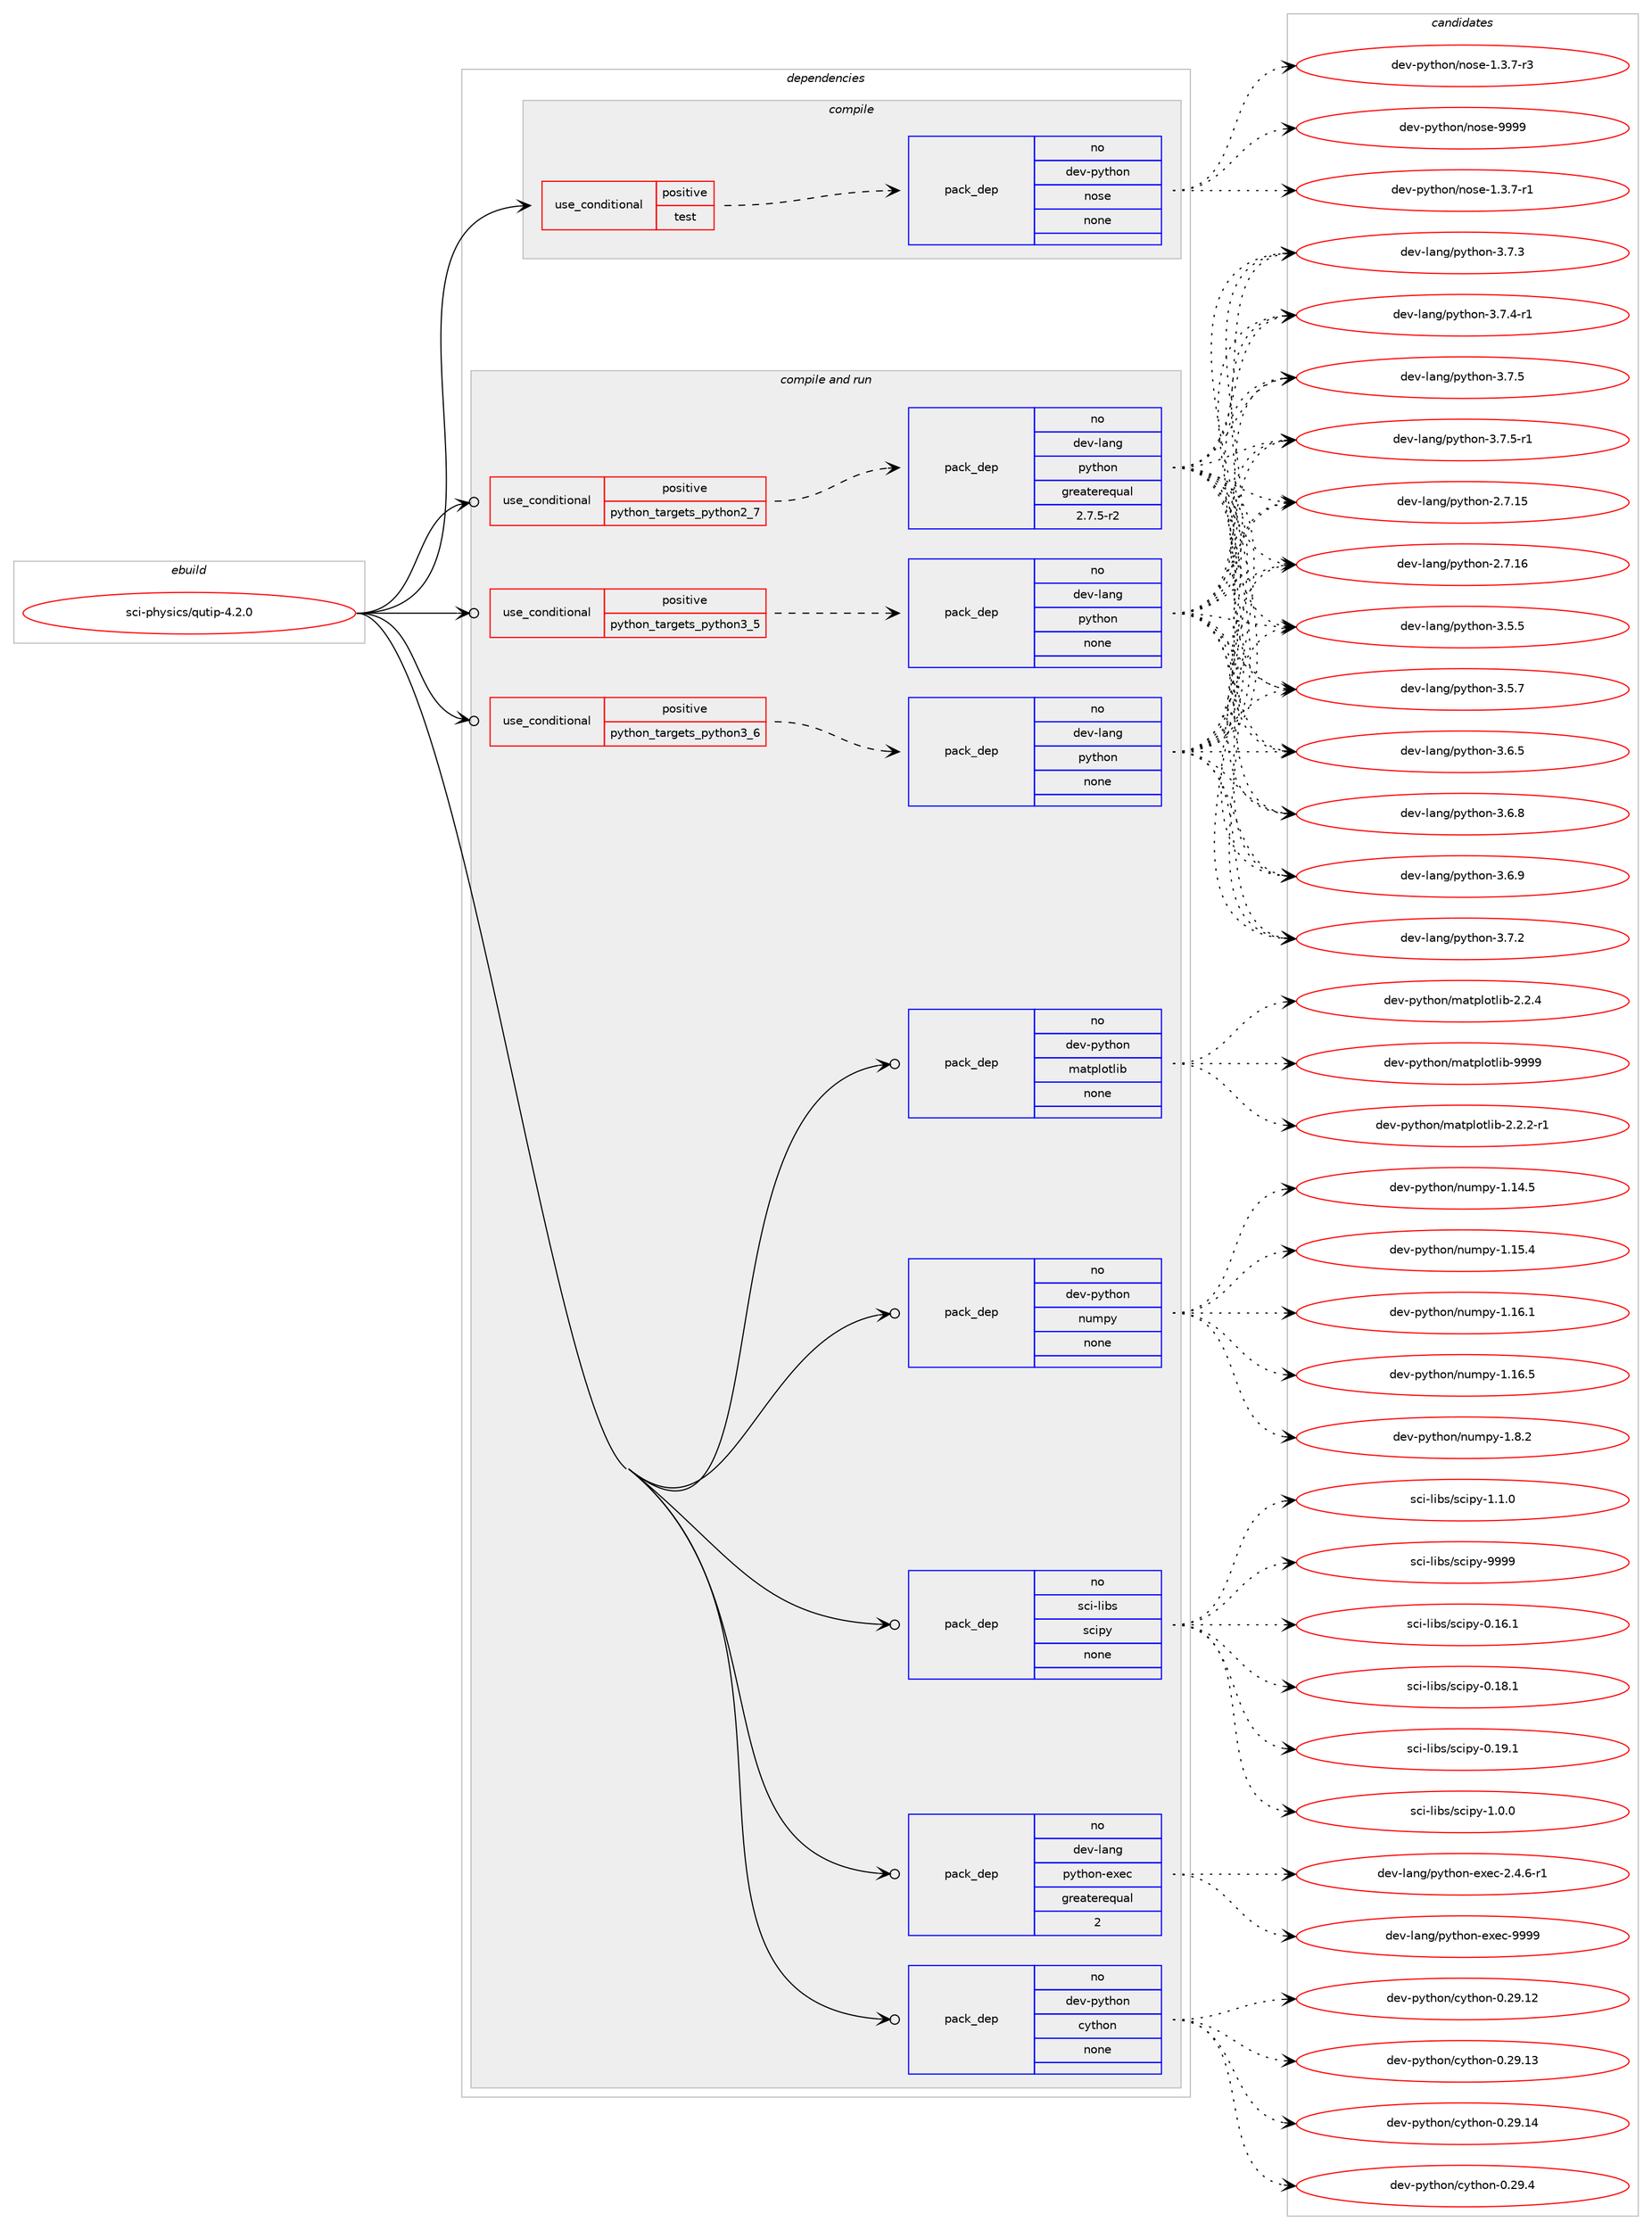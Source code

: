 digraph prolog {

# *************
# Graph options
# *************

newrank=true;
concentrate=true;
compound=true;
graph [rankdir=LR,fontname=Helvetica,fontsize=10,ranksep=1.5];#, ranksep=2.5, nodesep=0.2];
edge  [arrowhead=vee];
node  [fontname=Helvetica,fontsize=10];

# **********
# The ebuild
# **********

subgraph cluster_leftcol {
color=gray;
rank=same;
label=<<i>ebuild</i>>;
id [label="sci-physics/qutip-4.2.0", color=red, width=4, href="../sci-physics/qutip-4.2.0.svg"];
}

# ****************
# The dependencies
# ****************

subgraph cluster_midcol {
color=gray;
label=<<i>dependencies</i>>;
subgraph cluster_compile {
fillcolor="#eeeeee";
style=filled;
label=<<i>compile</i>>;
subgraph cond209743 {
dependency864025 [label=<<TABLE BORDER="0" CELLBORDER="1" CELLSPACING="0" CELLPADDING="4"><TR><TD ROWSPAN="3" CELLPADDING="10">use_conditional</TD></TR><TR><TD>positive</TD></TR><TR><TD>test</TD></TR></TABLE>>, shape=none, color=red];
subgraph pack639011 {
dependency864026 [label=<<TABLE BORDER="0" CELLBORDER="1" CELLSPACING="0" CELLPADDING="4" WIDTH="220"><TR><TD ROWSPAN="6" CELLPADDING="30">pack_dep</TD></TR><TR><TD WIDTH="110">no</TD></TR><TR><TD>dev-python</TD></TR><TR><TD>nose</TD></TR><TR><TD>none</TD></TR><TR><TD></TD></TR></TABLE>>, shape=none, color=blue];
}
dependency864025:e -> dependency864026:w [weight=20,style="dashed",arrowhead="vee"];
}
id:e -> dependency864025:w [weight=20,style="solid",arrowhead="vee"];
}
subgraph cluster_compileandrun {
fillcolor="#eeeeee";
style=filled;
label=<<i>compile and run</i>>;
subgraph cond209744 {
dependency864027 [label=<<TABLE BORDER="0" CELLBORDER="1" CELLSPACING="0" CELLPADDING="4"><TR><TD ROWSPAN="3" CELLPADDING="10">use_conditional</TD></TR><TR><TD>positive</TD></TR><TR><TD>python_targets_python2_7</TD></TR></TABLE>>, shape=none, color=red];
subgraph pack639012 {
dependency864028 [label=<<TABLE BORDER="0" CELLBORDER="1" CELLSPACING="0" CELLPADDING="4" WIDTH="220"><TR><TD ROWSPAN="6" CELLPADDING="30">pack_dep</TD></TR><TR><TD WIDTH="110">no</TD></TR><TR><TD>dev-lang</TD></TR><TR><TD>python</TD></TR><TR><TD>greaterequal</TD></TR><TR><TD>2.7.5-r2</TD></TR></TABLE>>, shape=none, color=blue];
}
dependency864027:e -> dependency864028:w [weight=20,style="dashed",arrowhead="vee"];
}
id:e -> dependency864027:w [weight=20,style="solid",arrowhead="odotvee"];
subgraph cond209745 {
dependency864029 [label=<<TABLE BORDER="0" CELLBORDER="1" CELLSPACING="0" CELLPADDING="4"><TR><TD ROWSPAN="3" CELLPADDING="10">use_conditional</TD></TR><TR><TD>positive</TD></TR><TR><TD>python_targets_python3_5</TD></TR></TABLE>>, shape=none, color=red];
subgraph pack639013 {
dependency864030 [label=<<TABLE BORDER="0" CELLBORDER="1" CELLSPACING="0" CELLPADDING="4" WIDTH="220"><TR><TD ROWSPAN="6" CELLPADDING="30">pack_dep</TD></TR><TR><TD WIDTH="110">no</TD></TR><TR><TD>dev-lang</TD></TR><TR><TD>python</TD></TR><TR><TD>none</TD></TR><TR><TD></TD></TR></TABLE>>, shape=none, color=blue];
}
dependency864029:e -> dependency864030:w [weight=20,style="dashed",arrowhead="vee"];
}
id:e -> dependency864029:w [weight=20,style="solid",arrowhead="odotvee"];
subgraph cond209746 {
dependency864031 [label=<<TABLE BORDER="0" CELLBORDER="1" CELLSPACING="0" CELLPADDING="4"><TR><TD ROWSPAN="3" CELLPADDING="10">use_conditional</TD></TR><TR><TD>positive</TD></TR><TR><TD>python_targets_python3_6</TD></TR></TABLE>>, shape=none, color=red];
subgraph pack639014 {
dependency864032 [label=<<TABLE BORDER="0" CELLBORDER="1" CELLSPACING="0" CELLPADDING="4" WIDTH="220"><TR><TD ROWSPAN="6" CELLPADDING="30">pack_dep</TD></TR><TR><TD WIDTH="110">no</TD></TR><TR><TD>dev-lang</TD></TR><TR><TD>python</TD></TR><TR><TD>none</TD></TR><TR><TD></TD></TR></TABLE>>, shape=none, color=blue];
}
dependency864031:e -> dependency864032:w [weight=20,style="dashed",arrowhead="vee"];
}
id:e -> dependency864031:w [weight=20,style="solid",arrowhead="odotvee"];
subgraph pack639015 {
dependency864033 [label=<<TABLE BORDER="0" CELLBORDER="1" CELLSPACING="0" CELLPADDING="4" WIDTH="220"><TR><TD ROWSPAN="6" CELLPADDING="30">pack_dep</TD></TR><TR><TD WIDTH="110">no</TD></TR><TR><TD>dev-lang</TD></TR><TR><TD>python-exec</TD></TR><TR><TD>greaterequal</TD></TR><TR><TD>2</TD></TR></TABLE>>, shape=none, color=blue];
}
id:e -> dependency864033:w [weight=20,style="solid",arrowhead="odotvee"];
subgraph pack639016 {
dependency864034 [label=<<TABLE BORDER="0" CELLBORDER="1" CELLSPACING="0" CELLPADDING="4" WIDTH="220"><TR><TD ROWSPAN="6" CELLPADDING="30">pack_dep</TD></TR><TR><TD WIDTH="110">no</TD></TR><TR><TD>dev-python</TD></TR><TR><TD>cython</TD></TR><TR><TD>none</TD></TR><TR><TD></TD></TR></TABLE>>, shape=none, color=blue];
}
id:e -> dependency864034:w [weight=20,style="solid",arrowhead="odotvee"];
subgraph pack639017 {
dependency864035 [label=<<TABLE BORDER="0" CELLBORDER="1" CELLSPACING="0" CELLPADDING="4" WIDTH="220"><TR><TD ROWSPAN="6" CELLPADDING="30">pack_dep</TD></TR><TR><TD WIDTH="110">no</TD></TR><TR><TD>dev-python</TD></TR><TR><TD>matplotlib</TD></TR><TR><TD>none</TD></TR><TR><TD></TD></TR></TABLE>>, shape=none, color=blue];
}
id:e -> dependency864035:w [weight=20,style="solid",arrowhead="odotvee"];
subgraph pack639018 {
dependency864036 [label=<<TABLE BORDER="0" CELLBORDER="1" CELLSPACING="0" CELLPADDING="4" WIDTH="220"><TR><TD ROWSPAN="6" CELLPADDING="30">pack_dep</TD></TR><TR><TD WIDTH="110">no</TD></TR><TR><TD>dev-python</TD></TR><TR><TD>numpy</TD></TR><TR><TD>none</TD></TR><TR><TD></TD></TR></TABLE>>, shape=none, color=blue];
}
id:e -> dependency864036:w [weight=20,style="solid",arrowhead="odotvee"];
subgraph pack639019 {
dependency864037 [label=<<TABLE BORDER="0" CELLBORDER="1" CELLSPACING="0" CELLPADDING="4" WIDTH="220"><TR><TD ROWSPAN="6" CELLPADDING="30">pack_dep</TD></TR><TR><TD WIDTH="110">no</TD></TR><TR><TD>sci-libs</TD></TR><TR><TD>scipy</TD></TR><TR><TD>none</TD></TR><TR><TD></TD></TR></TABLE>>, shape=none, color=blue];
}
id:e -> dependency864037:w [weight=20,style="solid",arrowhead="odotvee"];
}
subgraph cluster_run {
fillcolor="#eeeeee";
style=filled;
label=<<i>run</i>>;
}
}

# **************
# The candidates
# **************

subgraph cluster_choices {
rank=same;
color=gray;
label=<<i>candidates</i>>;

subgraph choice639011 {
color=black;
nodesep=1;
choice10010111845112121116104111110471101111151014549465146554511449 [label="dev-python/nose-1.3.7-r1", color=red, width=4,href="../dev-python/nose-1.3.7-r1.svg"];
choice10010111845112121116104111110471101111151014549465146554511451 [label="dev-python/nose-1.3.7-r3", color=red, width=4,href="../dev-python/nose-1.3.7-r3.svg"];
choice10010111845112121116104111110471101111151014557575757 [label="dev-python/nose-9999", color=red, width=4,href="../dev-python/nose-9999.svg"];
dependency864026:e -> choice10010111845112121116104111110471101111151014549465146554511449:w [style=dotted,weight="100"];
dependency864026:e -> choice10010111845112121116104111110471101111151014549465146554511451:w [style=dotted,weight="100"];
dependency864026:e -> choice10010111845112121116104111110471101111151014557575757:w [style=dotted,weight="100"];
}
subgraph choice639012 {
color=black;
nodesep=1;
choice10010111845108971101034711212111610411111045504655464953 [label="dev-lang/python-2.7.15", color=red, width=4,href="../dev-lang/python-2.7.15.svg"];
choice10010111845108971101034711212111610411111045504655464954 [label="dev-lang/python-2.7.16", color=red, width=4,href="../dev-lang/python-2.7.16.svg"];
choice100101118451089711010347112121116104111110455146534653 [label="dev-lang/python-3.5.5", color=red, width=4,href="../dev-lang/python-3.5.5.svg"];
choice100101118451089711010347112121116104111110455146534655 [label="dev-lang/python-3.5.7", color=red, width=4,href="../dev-lang/python-3.5.7.svg"];
choice100101118451089711010347112121116104111110455146544653 [label="dev-lang/python-3.6.5", color=red, width=4,href="../dev-lang/python-3.6.5.svg"];
choice100101118451089711010347112121116104111110455146544656 [label="dev-lang/python-3.6.8", color=red, width=4,href="../dev-lang/python-3.6.8.svg"];
choice100101118451089711010347112121116104111110455146544657 [label="dev-lang/python-3.6.9", color=red, width=4,href="../dev-lang/python-3.6.9.svg"];
choice100101118451089711010347112121116104111110455146554650 [label="dev-lang/python-3.7.2", color=red, width=4,href="../dev-lang/python-3.7.2.svg"];
choice100101118451089711010347112121116104111110455146554651 [label="dev-lang/python-3.7.3", color=red, width=4,href="../dev-lang/python-3.7.3.svg"];
choice1001011184510897110103471121211161041111104551465546524511449 [label="dev-lang/python-3.7.4-r1", color=red, width=4,href="../dev-lang/python-3.7.4-r1.svg"];
choice100101118451089711010347112121116104111110455146554653 [label="dev-lang/python-3.7.5", color=red, width=4,href="../dev-lang/python-3.7.5.svg"];
choice1001011184510897110103471121211161041111104551465546534511449 [label="dev-lang/python-3.7.5-r1", color=red, width=4,href="../dev-lang/python-3.7.5-r1.svg"];
dependency864028:e -> choice10010111845108971101034711212111610411111045504655464953:w [style=dotted,weight="100"];
dependency864028:e -> choice10010111845108971101034711212111610411111045504655464954:w [style=dotted,weight="100"];
dependency864028:e -> choice100101118451089711010347112121116104111110455146534653:w [style=dotted,weight="100"];
dependency864028:e -> choice100101118451089711010347112121116104111110455146534655:w [style=dotted,weight="100"];
dependency864028:e -> choice100101118451089711010347112121116104111110455146544653:w [style=dotted,weight="100"];
dependency864028:e -> choice100101118451089711010347112121116104111110455146544656:w [style=dotted,weight="100"];
dependency864028:e -> choice100101118451089711010347112121116104111110455146544657:w [style=dotted,weight="100"];
dependency864028:e -> choice100101118451089711010347112121116104111110455146554650:w [style=dotted,weight="100"];
dependency864028:e -> choice100101118451089711010347112121116104111110455146554651:w [style=dotted,weight="100"];
dependency864028:e -> choice1001011184510897110103471121211161041111104551465546524511449:w [style=dotted,weight="100"];
dependency864028:e -> choice100101118451089711010347112121116104111110455146554653:w [style=dotted,weight="100"];
dependency864028:e -> choice1001011184510897110103471121211161041111104551465546534511449:w [style=dotted,weight="100"];
}
subgraph choice639013 {
color=black;
nodesep=1;
choice10010111845108971101034711212111610411111045504655464953 [label="dev-lang/python-2.7.15", color=red, width=4,href="../dev-lang/python-2.7.15.svg"];
choice10010111845108971101034711212111610411111045504655464954 [label="dev-lang/python-2.7.16", color=red, width=4,href="../dev-lang/python-2.7.16.svg"];
choice100101118451089711010347112121116104111110455146534653 [label="dev-lang/python-3.5.5", color=red, width=4,href="../dev-lang/python-3.5.5.svg"];
choice100101118451089711010347112121116104111110455146534655 [label="dev-lang/python-3.5.7", color=red, width=4,href="../dev-lang/python-3.5.7.svg"];
choice100101118451089711010347112121116104111110455146544653 [label="dev-lang/python-3.6.5", color=red, width=4,href="../dev-lang/python-3.6.5.svg"];
choice100101118451089711010347112121116104111110455146544656 [label="dev-lang/python-3.6.8", color=red, width=4,href="../dev-lang/python-3.6.8.svg"];
choice100101118451089711010347112121116104111110455146544657 [label="dev-lang/python-3.6.9", color=red, width=4,href="../dev-lang/python-3.6.9.svg"];
choice100101118451089711010347112121116104111110455146554650 [label="dev-lang/python-3.7.2", color=red, width=4,href="../dev-lang/python-3.7.2.svg"];
choice100101118451089711010347112121116104111110455146554651 [label="dev-lang/python-3.7.3", color=red, width=4,href="../dev-lang/python-3.7.3.svg"];
choice1001011184510897110103471121211161041111104551465546524511449 [label="dev-lang/python-3.7.4-r1", color=red, width=4,href="../dev-lang/python-3.7.4-r1.svg"];
choice100101118451089711010347112121116104111110455146554653 [label="dev-lang/python-3.7.5", color=red, width=4,href="../dev-lang/python-3.7.5.svg"];
choice1001011184510897110103471121211161041111104551465546534511449 [label="dev-lang/python-3.7.5-r1", color=red, width=4,href="../dev-lang/python-3.7.5-r1.svg"];
dependency864030:e -> choice10010111845108971101034711212111610411111045504655464953:w [style=dotted,weight="100"];
dependency864030:e -> choice10010111845108971101034711212111610411111045504655464954:w [style=dotted,weight="100"];
dependency864030:e -> choice100101118451089711010347112121116104111110455146534653:w [style=dotted,weight="100"];
dependency864030:e -> choice100101118451089711010347112121116104111110455146534655:w [style=dotted,weight="100"];
dependency864030:e -> choice100101118451089711010347112121116104111110455146544653:w [style=dotted,weight="100"];
dependency864030:e -> choice100101118451089711010347112121116104111110455146544656:w [style=dotted,weight="100"];
dependency864030:e -> choice100101118451089711010347112121116104111110455146544657:w [style=dotted,weight="100"];
dependency864030:e -> choice100101118451089711010347112121116104111110455146554650:w [style=dotted,weight="100"];
dependency864030:e -> choice100101118451089711010347112121116104111110455146554651:w [style=dotted,weight="100"];
dependency864030:e -> choice1001011184510897110103471121211161041111104551465546524511449:w [style=dotted,weight="100"];
dependency864030:e -> choice100101118451089711010347112121116104111110455146554653:w [style=dotted,weight="100"];
dependency864030:e -> choice1001011184510897110103471121211161041111104551465546534511449:w [style=dotted,weight="100"];
}
subgraph choice639014 {
color=black;
nodesep=1;
choice10010111845108971101034711212111610411111045504655464953 [label="dev-lang/python-2.7.15", color=red, width=4,href="../dev-lang/python-2.7.15.svg"];
choice10010111845108971101034711212111610411111045504655464954 [label="dev-lang/python-2.7.16", color=red, width=4,href="../dev-lang/python-2.7.16.svg"];
choice100101118451089711010347112121116104111110455146534653 [label="dev-lang/python-3.5.5", color=red, width=4,href="../dev-lang/python-3.5.5.svg"];
choice100101118451089711010347112121116104111110455146534655 [label="dev-lang/python-3.5.7", color=red, width=4,href="../dev-lang/python-3.5.7.svg"];
choice100101118451089711010347112121116104111110455146544653 [label="dev-lang/python-3.6.5", color=red, width=4,href="../dev-lang/python-3.6.5.svg"];
choice100101118451089711010347112121116104111110455146544656 [label="dev-lang/python-3.6.8", color=red, width=4,href="../dev-lang/python-3.6.8.svg"];
choice100101118451089711010347112121116104111110455146544657 [label="dev-lang/python-3.6.9", color=red, width=4,href="../dev-lang/python-3.6.9.svg"];
choice100101118451089711010347112121116104111110455146554650 [label="dev-lang/python-3.7.2", color=red, width=4,href="../dev-lang/python-3.7.2.svg"];
choice100101118451089711010347112121116104111110455146554651 [label="dev-lang/python-3.7.3", color=red, width=4,href="../dev-lang/python-3.7.3.svg"];
choice1001011184510897110103471121211161041111104551465546524511449 [label="dev-lang/python-3.7.4-r1", color=red, width=4,href="../dev-lang/python-3.7.4-r1.svg"];
choice100101118451089711010347112121116104111110455146554653 [label="dev-lang/python-3.7.5", color=red, width=4,href="../dev-lang/python-3.7.5.svg"];
choice1001011184510897110103471121211161041111104551465546534511449 [label="dev-lang/python-3.7.5-r1", color=red, width=4,href="../dev-lang/python-3.7.5-r1.svg"];
dependency864032:e -> choice10010111845108971101034711212111610411111045504655464953:w [style=dotted,weight="100"];
dependency864032:e -> choice10010111845108971101034711212111610411111045504655464954:w [style=dotted,weight="100"];
dependency864032:e -> choice100101118451089711010347112121116104111110455146534653:w [style=dotted,weight="100"];
dependency864032:e -> choice100101118451089711010347112121116104111110455146534655:w [style=dotted,weight="100"];
dependency864032:e -> choice100101118451089711010347112121116104111110455146544653:w [style=dotted,weight="100"];
dependency864032:e -> choice100101118451089711010347112121116104111110455146544656:w [style=dotted,weight="100"];
dependency864032:e -> choice100101118451089711010347112121116104111110455146544657:w [style=dotted,weight="100"];
dependency864032:e -> choice100101118451089711010347112121116104111110455146554650:w [style=dotted,weight="100"];
dependency864032:e -> choice100101118451089711010347112121116104111110455146554651:w [style=dotted,weight="100"];
dependency864032:e -> choice1001011184510897110103471121211161041111104551465546524511449:w [style=dotted,weight="100"];
dependency864032:e -> choice100101118451089711010347112121116104111110455146554653:w [style=dotted,weight="100"];
dependency864032:e -> choice1001011184510897110103471121211161041111104551465546534511449:w [style=dotted,weight="100"];
}
subgraph choice639015 {
color=black;
nodesep=1;
choice10010111845108971101034711212111610411111045101120101994550465246544511449 [label="dev-lang/python-exec-2.4.6-r1", color=red, width=4,href="../dev-lang/python-exec-2.4.6-r1.svg"];
choice10010111845108971101034711212111610411111045101120101994557575757 [label="dev-lang/python-exec-9999", color=red, width=4,href="../dev-lang/python-exec-9999.svg"];
dependency864033:e -> choice10010111845108971101034711212111610411111045101120101994550465246544511449:w [style=dotted,weight="100"];
dependency864033:e -> choice10010111845108971101034711212111610411111045101120101994557575757:w [style=dotted,weight="100"];
}
subgraph choice639016 {
color=black;
nodesep=1;
choice1001011184511212111610411111047991211161041111104548465057464950 [label="dev-python/cython-0.29.12", color=red, width=4,href="../dev-python/cython-0.29.12.svg"];
choice1001011184511212111610411111047991211161041111104548465057464951 [label="dev-python/cython-0.29.13", color=red, width=4,href="../dev-python/cython-0.29.13.svg"];
choice1001011184511212111610411111047991211161041111104548465057464952 [label="dev-python/cython-0.29.14", color=red, width=4,href="../dev-python/cython-0.29.14.svg"];
choice10010111845112121116104111110479912111610411111045484650574652 [label="dev-python/cython-0.29.4", color=red, width=4,href="../dev-python/cython-0.29.4.svg"];
dependency864034:e -> choice1001011184511212111610411111047991211161041111104548465057464950:w [style=dotted,weight="100"];
dependency864034:e -> choice1001011184511212111610411111047991211161041111104548465057464951:w [style=dotted,weight="100"];
dependency864034:e -> choice1001011184511212111610411111047991211161041111104548465057464952:w [style=dotted,weight="100"];
dependency864034:e -> choice10010111845112121116104111110479912111610411111045484650574652:w [style=dotted,weight="100"];
}
subgraph choice639017 {
color=black;
nodesep=1;
choice100101118451121211161041111104710997116112108111116108105984550465046504511449 [label="dev-python/matplotlib-2.2.2-r1", color=red, width=4,href="../dev-python/matplotlib-2.2.2-r1.svg"];
choice10010111845112121116104111110471099711611210811111610810598455046504652 [label="dev-python/matplotlib-2.2.4", color=red, width=4,href="../dev-python/matplotlib-2.2.4.svg"];
choice100101118451121211161041111104710997116112108111116108105984557575757 [label="dev-python/matplotlib-9999", color=red, width=4,href="../dev-python/matplotlib-9999.svg"];
dependency864035:e -> choice100101118451121211161041111104710997116112108111116108105984550465046504511449:w [style=dotted,weight="100"];
dependency864035:e -> choice10010111845112121116104111110471099711611210811111610810598455046504652:w [style=dotted,weight="100"];
dependency864035:e -> choice100101118451121211161041111104710997116112108111116108105984557575757:w [style=dotted,weight="100"];
}
subgraph choice639018 {
color=black;
nodesep=1;
choice100101118451121211161041111104711011710911212145494649524653 [label="dev-python/numpy-1.14.5", color=red, width=4,href="../dev-python/numpy-1.14.5.svg"];
choice100101118451121211161041111104711011710911212145494649534652 [label="dev-python/numpy-1.15.4", color=red, width=4,href="../dev-python/numpy-1.15.4.svg"];
choice100101118451121211161041111104711011710911212145494649544649 [label="dev-python/numpy-1.16.1", color=red, width=4,href="../dev-python/numpy-1.16.1.svg"];
choice100101118451121211161041111104711011710911212145494649544653 [label="dev-python/numpy-1.16.5", color=red, width=4,href="../dev-python/numpy-1.16.5.svg"];
choice1001011184511212111610411111047110117109112121454946564650 [label="dev-python/numpy-1.8.2", color=red, width=4,href="../dev-python/numpy-1.8.2.svg"];
dependency864036:e -> choice100101118451121211161041111104711011710911212145494649524653:w [style=dotted,weight="100"];
dependency864036:e -> choice100101118451121211161041111104711011710911212145494649534652:w [style=dotted,weight="100"];
dependency864036:e -> choice100101118451121211161041111104711011710911212145494649544649:w [style=dotted,weight="100"];
dependency864036:e -> choice100101118451121211161041111104711011710911212145494649544653:w [style=dotted,weight="100"];
dependency864036:e -> choice1001011184511212111610411111047110117109112121454946564650:w [style=dotted,weight="100"];
}
subgraph choice639019 {
color=black;
nodesep=1;
choice115991054510810598115471159910511212145484649544649 [label="sci-libs/scipy-0.16.1", color=red, width=4,href="../sci-libs/scipy-0.16.1.svg"];
choice115991054510810598115471159910511212145484649564649 [label="sci-libs/scipy-0.18.1", color=red, width=4,href="../sci-libs/scipy-0.18.1.svg"];
choice115991054510810598115471159910511212145484649574649 [label="sci-libs/scipy-0.19.1", color=red, width=4,href="../sci-libs/scipy-0.19.1.svg"];
choice1159910545108105981154711599105112121454946484648 [label="sci-libs/scipy-1.0.0", color=red, width=4,href="../sci-libs/scipy-1.0.0.svg"];
choice1159910545108105981154711599105112121454946494648 [label="sci-libs/scipy-1.1.0", color=red, width=4,href="../sci-libs/scipy-1.1.0.svg"];
choice11599105451081059811547115991051121214557575757 [label="sci-libs/scipy-9999", color=red, width=4,href="../sci-libs/scipy-9999.svg"];
dependency864037:e -> choice115991054510810598115471159910511212145484649544649:w [style=dotted,weight="100"];
dependency864037:e -> choice115991054510810598115471159910511212145484649564649:w [style=dotted,weight="100"];
dependency864037:e -> choice115991054510810598115471159910511212145484649574649:w [style=dotted,weight="100"];
dependency864037:e -> choice1159910545108105981154711599105112121454946484648:w [style=dotted,weight="100"];
dependency864037:e -> choice1159910545108105981154711599105112121454946494648:w [style=dotted,weight="100"];
dependency864037:e -> choice11599105451081059811547115991051121214557575757:w [style=dotted,weight="100"];
}
}

}
